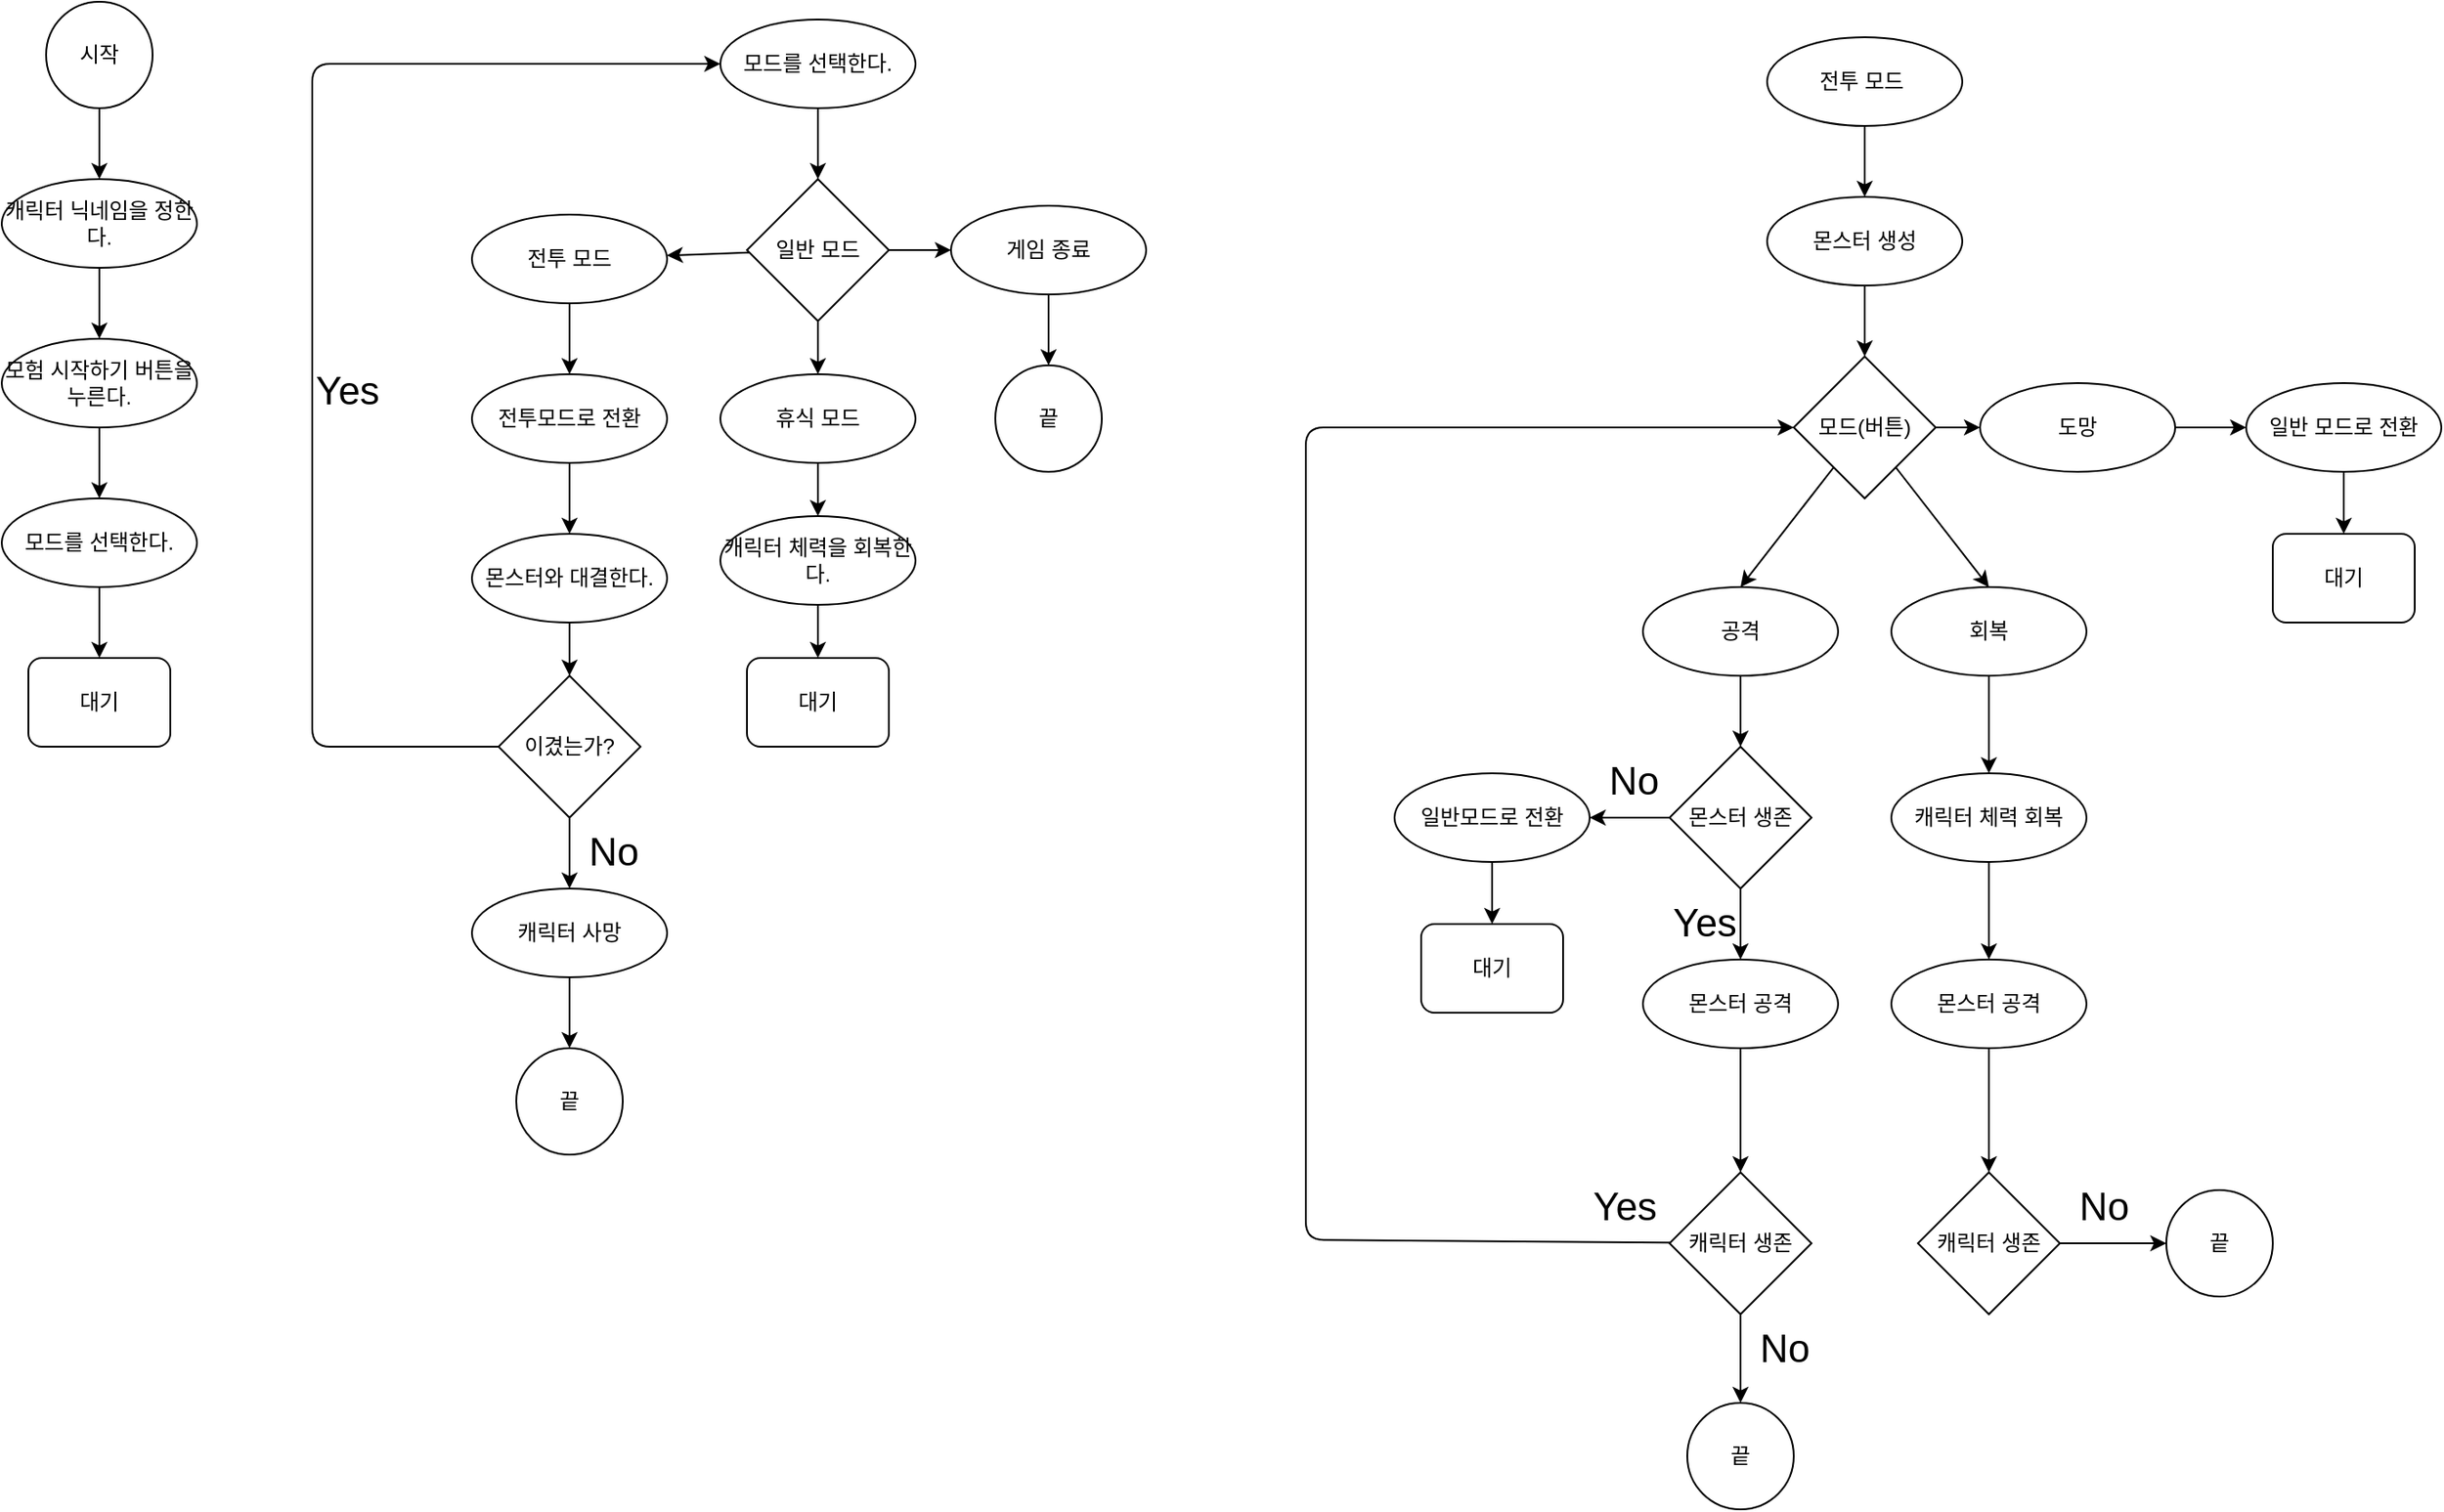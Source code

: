 <mxfile>
    <diagram id="7qbammMxtHrUomr0aRy5" name="페이지-1">
        <mxGraphModel dx="1048" dy="938" grid="1" gridSize="10" guides="1" tooltips="1" connect="1" arrows="1" fold="1" page="0" pageScale="1" pageWidth="827" pageHeight="1169" math="0" shadow="0">
            <root>
                <mxCell id="0"/>
                <mxCell id="1" parent="0"/>
                <mxCell id="4" value="" style="edgeStyle=none;html=1;" edge="1" parent="1" source="2" target="3">
                    <mxGeometry relative="1" as="geometry"/>
                </mxCell>
                <mxCell id="2" value="시작" style="ellipse;whiteSpace=wrap;html=1;aspect=fixed;" vertex="1" parent="1">
                    <mxGeometry x="50" y="20" width="60" height="60" as="geometry"/>
                </mxCell>
                <mxCell id="6" value="" style="edgeStyle=none;html=1;" edge="1" parent="1" source="3" target="5">
                    <mxGeometry relative="1" as="geometry"/>
                </mxCell>
                <mxCell id="3" value="캐릭터 닉네임을 정한다." style="ellipse;whiteSpace=wrap;html=1;" vertex="1" parent="1">
                    <mxGeometry x="25" y="120" width="110" height="50" as="geometry"/>
                </mxCell>
                <mxCell id="11" value="" style="edgeStyle=none;html=1;" edge="1" parent="1" source="5" target="10">
                    <mxGeometry relative="1" as="geometry"/>
                </mxCell>
                <mxCell id="5" value="모험 시작하기 버튼을 누른다." style="ellipse;whiteSpace=wrap;html=1;" vertex="1" parent="1">
                    <mxGeometry x="25" y="210" width="110" height="50" as="geometry"/>
                </mxCell>
                <mxCell id="7" value="대기" style="rounded=1;whiteSpace=wrap;html=1;" vertex="1" parent="1">
                    <mxGeometry x="40" y="390" width="80" height="50" as="geometry"/>
                </mxCell>
                <mxCell id="12" value="" style="edgeStyle=none;html=1;" edge="1" parent="1" source="10" target="7">
                    <mxGeometry relative="1" as="geometry"/>
                </mxCell>
                <mxCell id="10" value="모드를 선택한다." style="ellipse;whiteSpace=wrap;html=1;" vertex="1" parent="1">
                    <mxGeometry x="25" y="300" width="110" height="50" as="geometry"/>
                </mxCell>
                <mxCell id="23" value="" style="edgeStyle=none;html=1;" edge="1" parent="1" source="15" target="22">
                    <mxGeometry relative="1" as="geometry"/>
                </mxCell>
                <mxCell id="15" value="모드를 선택한다." style="ellipse;whiteSpace=wrap;html=1;" vertex="1" parent="1">
                    <mxGeometry x="430" y="30" width="110" height="50" as="geometry"/>
                </mxCell>
                <mxCell id="31" value="" style="edgeStyle=none;html=1;" edge="1" parent="1" source="22" target="30">
                    <mxGeometry relative="1" as="geometry"/>
                </mxCell>
                <mxCell id="42" style="edgeStyle=none;html=1;entryX=0;entryY=0.5;entryDx=0;entryDy=0;" edge="1" parent="1" source="22" target="33">
                    <mxGeometry relative="1" as="geometry"/>
                </mxCell>
                <mxCell id="85" value="" style="edgeStyle=none;html=1;" edge="1" parent="1" source="22" target="26">
                    <mxGeometry relative="1" as="geometry"/>
                </mxCell>
                <mxCell id="22" value="일반 모드" style="rhombus;whiteSpace=wrap;html=1;" vertex="1" parent="1">
                    <mxGeometry x="445" y="120" width="80" height="80" as="geometry"/>
                </mxCell>
                <mxCell id="78" value="" style="edgeStyle=none;html=1;" edge="1" parent="1" source="26" target="77">
                    <mxGeometry relative="1" as="geometry"/>
                </mxCell>
                <mxCell id="26" value="전투 모드" style="ellipse;whiteSpace=wrap;html=1;" vertex="1" parent="1">
                    <mxGeometry x="290" y="140" width="110" height="50" as="geometry"/>
                </mxCell>
                <mxCell id="38" value="" style="edgeStyle=none;html=1;" edge="1" parent="1" source="30" target="37">
                    <mxGeometry relative="1" as="geometry"/>
                </mxCell>
                <mxCell id="30" value="휴식 모드" style="ellipse;whiteSpace=wrap;html=1;" vertex="1" parent="1">
                    <mxGeometry x="430" y="230" width="110" height="50" as="geometry"/>
                </mxCell>
                <mxCell id="44" value="" style="edgeStyle=none;html=1;" edge="1" parent="1" source="33" target="43">
                    <mxGeometry relative="1" as="geometry"/>
                </mxCell>
                <mxCell id="33" value="게임 종료" style="ellipse;whiteSpace=wrap;html=1;" vertex="1" parent="1">
                    <mxGeometry x="560" y="135" width="110" height="50" as="geometry"/>
                </mxCell>
                <mxCell id="57" value="" style="edgeStyle=none;html=1;" edge="1" parent="1" source="37" target="56">
                    <mxGeometry relative="1" as="geometry"/>
                </mxCell>
                <mxCell id="37" value="캐릭터 체력을 회복한다." style="ellipse;whiteSpace=wrap;html=1;" vertex="1" parent="1">
                    <mxGeometry x="430" y="310" width="110" height="50" as="geometry"/>
                </mxCell>
                <mxCell id="48" value="" style="edgeStyle=none;html=1;" edge="1" parent="1" source="39" target="47">
                    <mxGeometry relative="1" as="geometry"/>
                </mxCell>
                <mxCell id="39" value="몬스터와 대결한다." style="ellipse;whiteSpace=wrap;html=1;" vertex="1" parent="1">
                    <mxGeometry x="290" y="320" width="110" height="50" as="geometry"/>
                </mxCell>
                <mxCell id="43" value="끝" style="ellipse;whiteSpace=wrap;html=1;aspect=fixed;" vertex="1" parent="1">
                    <mxGeometry x="585" y="225" width="60" height="60" as="geometry"/>
                </mxCell>
                <mxCell id="52" value="" style="edgeStyle=none;html=1;" edge="1" parent="1" source="47">
                    <mxGeometry relative="1" as="geometry">
                        <mxPoint x="345" y="520" as="targetPoint"/>
                    </mxGeometry>
                </mxCell>
                <mxCell id="115" style="edgeStyle=none;html=1;entryX=0;entryY=0.5;entryDx=0;entryDy=0;" edge="1" parent="1" source="47" target="15">
                    <mxGeometry relative="1" as="geometry">
                        <Array as="points">
                            <mxPoint x="200" y="440"/>
                            <mxPoint x="200" y="55"/>
                        </Array>
                    </mxGeometry>
                </mxCell>
                <mxCell id="47" value="이겼는가?" style="rhombus;whiteSpace=wrap;html=1;" vertex="1" parent="1">
                    <mxGeometry x="305" y="400" width="80" height="80" as="geometry"/>
                </mxCell>
                <mxCell id="50" value="&lt;font style=&quot;font-size: 22px&quot;&gt;Yes&lt;/font&gt;" style="text;html=1;strokeColor=none;fillColor=none;align=center;verticalAlign=middle;whiteSpace=wrap;rounded=0;" vertex="1" parent="1">
                    <mxGeometry x="200" y="230" width="40" height="20" as="geometry"/>
                </mxCell>
                <mxCell id="55" value="" style="edgeStyle=none;html=1;" edge="1" parent="1" source="53" target="54">
                    <mxGeometry relative="1" as="geometry"/>
                </mxCell>
                <mxCell id="53" value="캐릭터 사망" style="ellipse;whiteSpace=wrap;html=1;" vertex="1" parent="1">
                    <mxGeometry x="290" y="520" width="110" height="50" as="geometry"/>
                </mxCell>
                <mxCell id="54" value="끝" style="ellipse;whiteSpace=wrap;html=1;aspect=fixed;" vertex="1" parent="1">
                    <mxGeometry x="315" y="610" width="60" height="60" as="geometry"/>
                </mxCell>
                <mxCell id="56" value="대기" style="rounded=1;whiteSpace=wrap;html=1;" vertex="1" parent="1">
                    <mxGeometry x="445" y="390" width="80" height="50" as="geometry"/>
                </mxCell>
                <mxCell id="62" value="" style="edgeStyle=none;html=1;" edge="1" parent="1" source="58" target="60">
                    <mxGeometry relative="1" as="geometry"/>
                </mxCell>
                <mxCell id="58" value="전투 모드&amp;nbsp;" style="ellipse;whiteSpace=wrap;html=1;" vertex="1" parent="1">
                    <mxGeometry x="1020" y="40" width="110" height="50" as="geometry"/>
                </mxCell>
                <mxCell id="67" value="" style="edgeStyle=none;html=1;" edge="1" parent="1" source="60" target="64">
                    <mxGeometry relative="1" as="geometry"/>
                </mxCell>
                <mxCell id="60" value="몬스터 생성" style="ellipse;whiteSpace=wrap;html=1;" vertex="1" parent="1">
                    <mxGeometry x="1020" y="130" width="110" height="50" as="geometry"/>
                </mxCell>
                <mxCell id="74" style="edgeStyle=none;html=1;entryX=0;entryY=0.5;entryDx=0;entryDy=0;" edge="1" parent="1" source="64" target="71">
                    <mxGeometry relative="1" as="geometry"/>
                </mxCell>
                <mxCell id="83" style="edgeStyle=none;html=1;entryX=0.5;entryY=0;entryDx=0;entryDy=0;" edge="1" parent="1" source="64" target="69">
                    <mxGeometry relative="1" as="geometry"/>
                </mxCell>
                <mxCell id="84" style="edgeStyle=none;html=1;entryX=0.5;entryY=0;entryDx=0;entryDy=0;" edge="1" parent="1" source="64" target="70">
                    <mxGeometry relative="1" as="geometry"/>
                </mxCell>
                <mxCell id="64" value="모드(버튼)" style="rhombus;whiteSpace=wrap;html=1;" vertex="1" parent="1">
                    <mxGeometry x="1035" y="220" width="80" height="80" as="geometry"/>
                </mxCell>
                <mxCell id="92" value="" style="edgeStyle=none;html=1;" edge="1" parent="1" source="69">
                    <mxGeometry relative="1" as="geometry">
                        <mxPoint x="1005" y="440" as="targetPoint"/>
                    </mxGeometry>
                </mxCell>
                <mxCell id="69" value="공격" style="ellipse;whiteSpace=wrap;html=1;" vertex="1" parent="1">
                    <mxGeometry x="950" y="350" width="110" height="50" as="geometry"/>
                </mxCell>
                <mxCell id="87" value="" style="edgeStyle=none;html=1;" edge="1" parent="1" source="70" target="86">
                    <mxGeometry relative="1" as="geometry"/>
                </mxCell>
                <mxCell id="70" value="회복" style="ellipse;whiteSpace=wrap;html=1;" vertex="1" parent="1">
                    <mxGeometry x="1090" y="350" width="110" height="50" as="geometry"/>
                </mxCell>
                <mxCell id="81" value="" style="edgeStyle=none;html=1;" edge="1" parent="1" source="71" target="80">
                    <mxGeometry relative="1" as="geometry"/>
                </mxCell>
                <mxCell id="71" value="도망" style="ellipse;whiteSpace=wrap;html=1;" vertex="1" parent="1">
                    <mxGeometry x="1140" y="235" width="110" height="50" as="geometry"/>
                </mxCell>
                <mxCell id="76" value="대기" style="rounded=1;whiteSpace=wrap;html=1;" vertex="1" parent="1">
                    <mxGeometry x="1305" y="320" width="80" height="50" as="geometry"/>
                </mxCell>
                <mxCell id="79" value="" style="edgeStyle=none;html=1;" edge="1" parent="1" source="77" target="39">
                    <mxGeometry relative="1" as="geometry"/>
                </mxCell>
                <mxCell id="77" value="전투모드로 전환" style="ellipse;whiteSpace=wrap;html=1;" vertex="1" parent="1">
                    <mxGeometry x="290" y="230" width="110" height="50" as="geometry"/>
                </mxCell>
                <mxCell id="82" value="" style="edgeStyle=none;html=1;" edge="1" parent="1" source="80" target="76">
                    <mxGeometry relative="1" as="geometry"/>
                </mxCell>
                <mxCell id="80" value="일반 모드로 전환" style="ellipse;whiteSpace=wrap;html=1;" vertex="1" parent="1">
                    <mxGeometry x="1290" y="235" width="110" height="50" as="geometry"/>
                </mxCell>
                <mxCell id="89" value="" style="edgeStyle=none;html=1;" edge="1" parent="1" source="86" target="88">
                    <mxGeometry relative="1" as="geometry"/>
                </mxCell>
                <mxCell id="86" value="캐릭터 체력 회복" style="ellipse;whiteSpace=wrap;html=1;" vertex="1" parent="1">
                    <mxGeometry x="1090" y="455" width="110" height="50" as="geometry"/>
                </mxCell>
                <mxCell id="97" value="" style="edgeStyle=none;html=1;" edge="1" parent="1" source="88" target="96">
                    <mxGeometry relative="1" as="geometry"/>
                </mxCell>
                <mxCell id="88" value="몬스터 공격" style="ellipse;whiteSpace=wrap;html=1;" vertex="1" parent="1">
                    <mxGeometry x="1090" y="560" width="110" height="50" as="geometry"/>
                </mxCell>
                <mxCell id="99" value="" style="edgeStyle=none;html=1;" edge="1" parent="1" source="96">
                    <mxGeometry relative="1" as="geometry">
                        <mxPoint x="1245" y="720" as="targetPoint"/>
                    </mxGeometry>
                </mxCell>
                <mxCell id="96" value="캐릭터 생존" style="rhombus;whiteSpace=wrap;html=1;" vertex="1" parent="1">
                    <mxGeometry x="1105" y="680" width="80" height="80" as="geometry"/>
                </mxCell>
                <mxCell id="100" value="끝" style="ellipse;whiteSpace=wrap;html=1;aspect=fixed;" vertex="1" parent="1">
                    <mxGeometry x="1245" y="690" width="60" height="60" as="geometry"/>
                </mxCell>
                <mxCell id="101" value="&lt;font style=&quot;font-size: 22px&quot;&gt;No&lt;/font&gt;" style="text;html=1;strokeColor=none;fillColor=none;align=center;verticalAlign=middle;whiteSpace=wrap;rounded=0;" vertex="1" parent="1">
                    <mxGeometry x="1190" y="690" width="40" height="20" as="geometry"/>
                </mxCell>
                <mxCell id="106" value="" style="edgeStyle=none;html=1;" edge="1" parent="1" source="103" target="105">
                    <mxGeometry relative="1" as="geometry"/>
                </mxCell>
                <mxCell id="121" value="" style="edgeStyle=none;html=1;" edge="1" parent="1" source="103" target="120">
                    <mxGeometry relative="1" as="geometry"/>
                </mxCell>
                <mxCell id="103" value="몬스터 생존" style="rhombus;whiteSpace=wrap;html=1;" vertex="1" parent="1">
                    <mxGeometry x="965" y="440" width="80" height="80" as="geometry"/>
                </mxCell>
                <mxCell id="104" value="&lt;font style=&quot;font-size: 22px&quot;&gt;Yes&lt;/font&gt;" style="text;html=1;strokeColor=none;fillColor=none;align=center;verticalAlign=middle;whiteSpace=wrap;rounded=0;" vertex="1" parent="1">
                    <mxGeometry x="965" y="530" width="40" height="20" as="geometry"/>
                </mxCell>
                <mxCell id="111" value="" style="edgeStyle=none;html=1;" edge="1" parent="1" source="105" target="108">
                    <mxGeometry relative="1" as="geometry"/>
                </mxCell>
                <mxCell id="105" value="몬스터 공격" style="ellipse;whiteSpace=wrap;html=1;" vertex="1" parent="1">
                    <mxGeometry x="950" y="560" width="110" height="50" as="geometry"/>
                </mxCell>
                <mxCell id="113" value="" style="edgeStyle=none;html=1;" edge="1" parent="1" source="108" target="109">
                    <mxGeometry relative="1" as="geometry"/>
                </mxCell>
                <mxCell id="128" style="edgeStyle=none;html=1;entryX=0;entryY=0.5;entryDx=0;entryDy=0;" edge="1" parent="1" source="108" target="64">
                    <mxGeometry relative="1" as="geometry">
                        <Array as="points">
                            <mxPoint x="760" y="718"/>
                            <mxPoint x="760" y="260"/>
                        </Array>
                    </mxGeometry>
                </mxCell>
                <mxCell id="108" value="캐릭터 생존" style="rhombus;whiteSpace=wrap;html=1;" vertex="1" parent="1">
                    <mxGeometry x="965" y="680" width="80" height="80" as="geometry"/>
                </mxCell>
                <mxCell id="109" value="끝" style="ellipse;whiteSpace=wrap;html=1;aspect=fixed;" vertex="1" parent="1">
                    <mxGeometry x="975" y="810" width="60" height="60" as="geometry"/>
                </mxCell>
                <mxCell id="110" value="&lt;font style=&quot;font-size: 22px&quot;&gt;No&lt;/font&gt;" style="text;html=1;strokeColor=none;fillColor=none;align=center;verticalAlign=middle;whiteSpace=wrap;rounded=0;" vertex="1" parent="1">
                    <mxGeometry x="1010" y="770" width="40" height="20" as="geometry"/>
                </mxCell>
                <mxCell id="114" value="&lt;font style=&quot;font-size: 22px&quot;&gt;No&lt;/font&gt;" style="text;html=1;strokeColor=none;fillColor=none;align=center;verticalAlign=middle;whiteSpace=wrap;rounded=0;" vertex="1" parent="1">
                    <mxGeometry x="350" y="490" width="40" height="20" as="geometry"/>
                </mxCell>
                <mxCell id="116" value="&lt;font style=&quot;font-size: 22px&quot;&gt;No&lt;/font&gt;" style="text;html=1;strokeColor=none;fillColor=none;align=center;verticalAlign=middle;whiteSpace=wrap;rounded=0;" vertex="1" parent="1">
                    <mxGeometry x="925" y="450" width="40" height="20" as="geometry"/>
                </mxCell>
                <mxCell id="126" value="" style="edgeStyle=none;html=1;" edge="1" parent="1" source="120" target="123">
                    <mxGeometry relative="1" as="geometry"/>
                </mxCell>
                <mxCell id="120" value="일반모드로 전환" style="ellipse;whiteSpace=wrap;html=1;" vertex="1" parent="1">
                    <mxGeometry x="810" y="455" width="110" height="50" as="geometry"/>
                </mxCell>
                <mxCell id="123" value="대기" style="rounded=1;whiteSpace=wrap;html=1;" vertex="1" parent="1">
                    <mxGeometry x="825" y="540" width="80" height="50" as="geometry"/>
                </mxCell>
                <mxCell id="127" value="&lt;font style=&quot;font-size: 22px&quot;&gt;Yes&lt;/font&gt;" style="text;html=1;strokeColor=none;fillColor=none;align=center;verticalAlign=middle;whiteSpace=wrap;rounded=0;" vertex="1" parent="1">
                    <mxGeometry x="920" y="690" width="40" height="20" as="geometry"/>
                </mxCell>
            </root>
        </mxGraphModel>
    </diagram>
</mxfile>